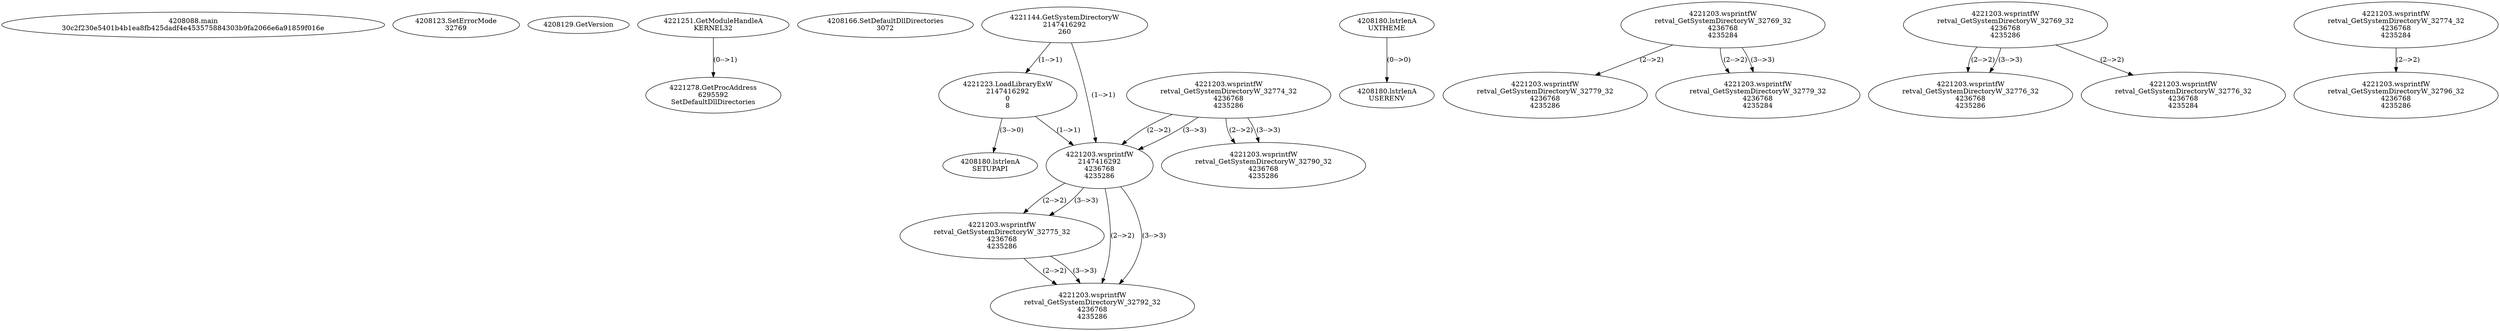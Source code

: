 // Global SCDG with merge call
digraph {
	0 [label="4208088.main
30c2f230e5401b4b1ea8fb425dadf4e453575884303b9fa2066e6a91859f016e"]
	1 [label="4208123.SetErrorMode
32769"]
	2 [label="4208129.GetVersion
"]
	3 [label="4221251.GetModuleHandleA
KERNEL32"]
	4 [label="4221278.GetProcAddress
6295592
SetDefaultDllDirectories"]
	3 -> 4 [label="(0-->1)"]
	5 [label="4208166.SetDefaultDllDirectories
3072"]
	6 [label="4221144.GetSystemDirectoryW
2147416292
260"]
	7 [label="4221203.wsprintfW
retval_GetSystemDirectoryW_32774_32
4236768
4235286"]
	8 [label="4221223.LoadLibraryExW
2147416292
0
8"]
	6 -> 8 [label="(1-->1)"]
	9 [label="4208180.lstrlenA
UXTHEME"]
	10 [label="4221203.wsprintfW
2147416292
4236768
4235286"]
	6 -> 10 [label="(1-->1)"]
	8 -> 10 [label="(1-->1)"]
	7 -> 10 [label="(2-->2)"]
	7 -> 10 [label="(3-->3)"]
	11 [label="4208180.lstrlenA
USERENV"]
	9 -> 11 [label="(0-->0)"]
	12 [label="4221203.wsprintfW
retval_GetSystemDirectoryW_32769_32
4236768
4235284"]
	13 [label="4221203.wsprintfW
retval_GetSystemDirectoryW_32779_32
4236768
4235286"]
	12 -> 13 [label="(2-->2)"]
	14 [label="4208180.lstrlenA
SETUPAPI"]
	8 -> 14 [label="(3-->0)"]
	15 [label="4221203.wsprintfW
retval_GetSystemDirectoryW_32775_32
4236768
4235286"]
	10 -> 15 [label="(2-->2)"]
	10 -> 15 [label="(3-->3)"]
	16 [label="4221203.wsprintfW
retval_GetSystemDirectoryW_32769_32
4236768
4235286"]
	17 [label="4221203.wsprintfW
retval_GetSystemDirectoryW_32776_32
4236768
4235286"]
	16 -> 17 [label="(2-->2)"]
	16 -> 17 [label="(3-->3)"]
	18 [label="4221203.wsprintfW
retval_GetSystemDirectoryW_32776_32
4236768
4235284"]
	16 -> 18 [label="(2-->2)"]
	19 [label="4221203.wsprintfW
retval_GetSystemDirectoryW_32779_32
4236768
4235284"]
	12 -> 19 [label="(2-->2)"]
	12 -> 19 [label="(3-->3)"]
	20 [label="4221203.wsprintfW
retval_GetSystemDirectoryW_32790_32
4236768
4235286"]
	7 -> 20 [label="(2-->2)"]
	7 -> 20 [label="(3-->3)"]
	21 [label="4221203.wsprintfW
retval_GetSystemDirectoryW_32792_32
4236768
4235286"]
	10 -> 21 [label="(2-->2)"]
	15 -> 21 [label="(2-->2)"]
	10 -> 21 [label="(3-->3)"]
	15 -> 21 [label="(3-->3)"]
	22 [label="4221203.wsprintfW
retval_GetSystemDirectoryW_32774_32
4236768
4235284"]
	23 [label="4221203.wsprintfW
retval_GetSystemDirectoryW_32796_32
4236768
4235286"]
	22 -> 23 [label="(2-->2)"]
}
